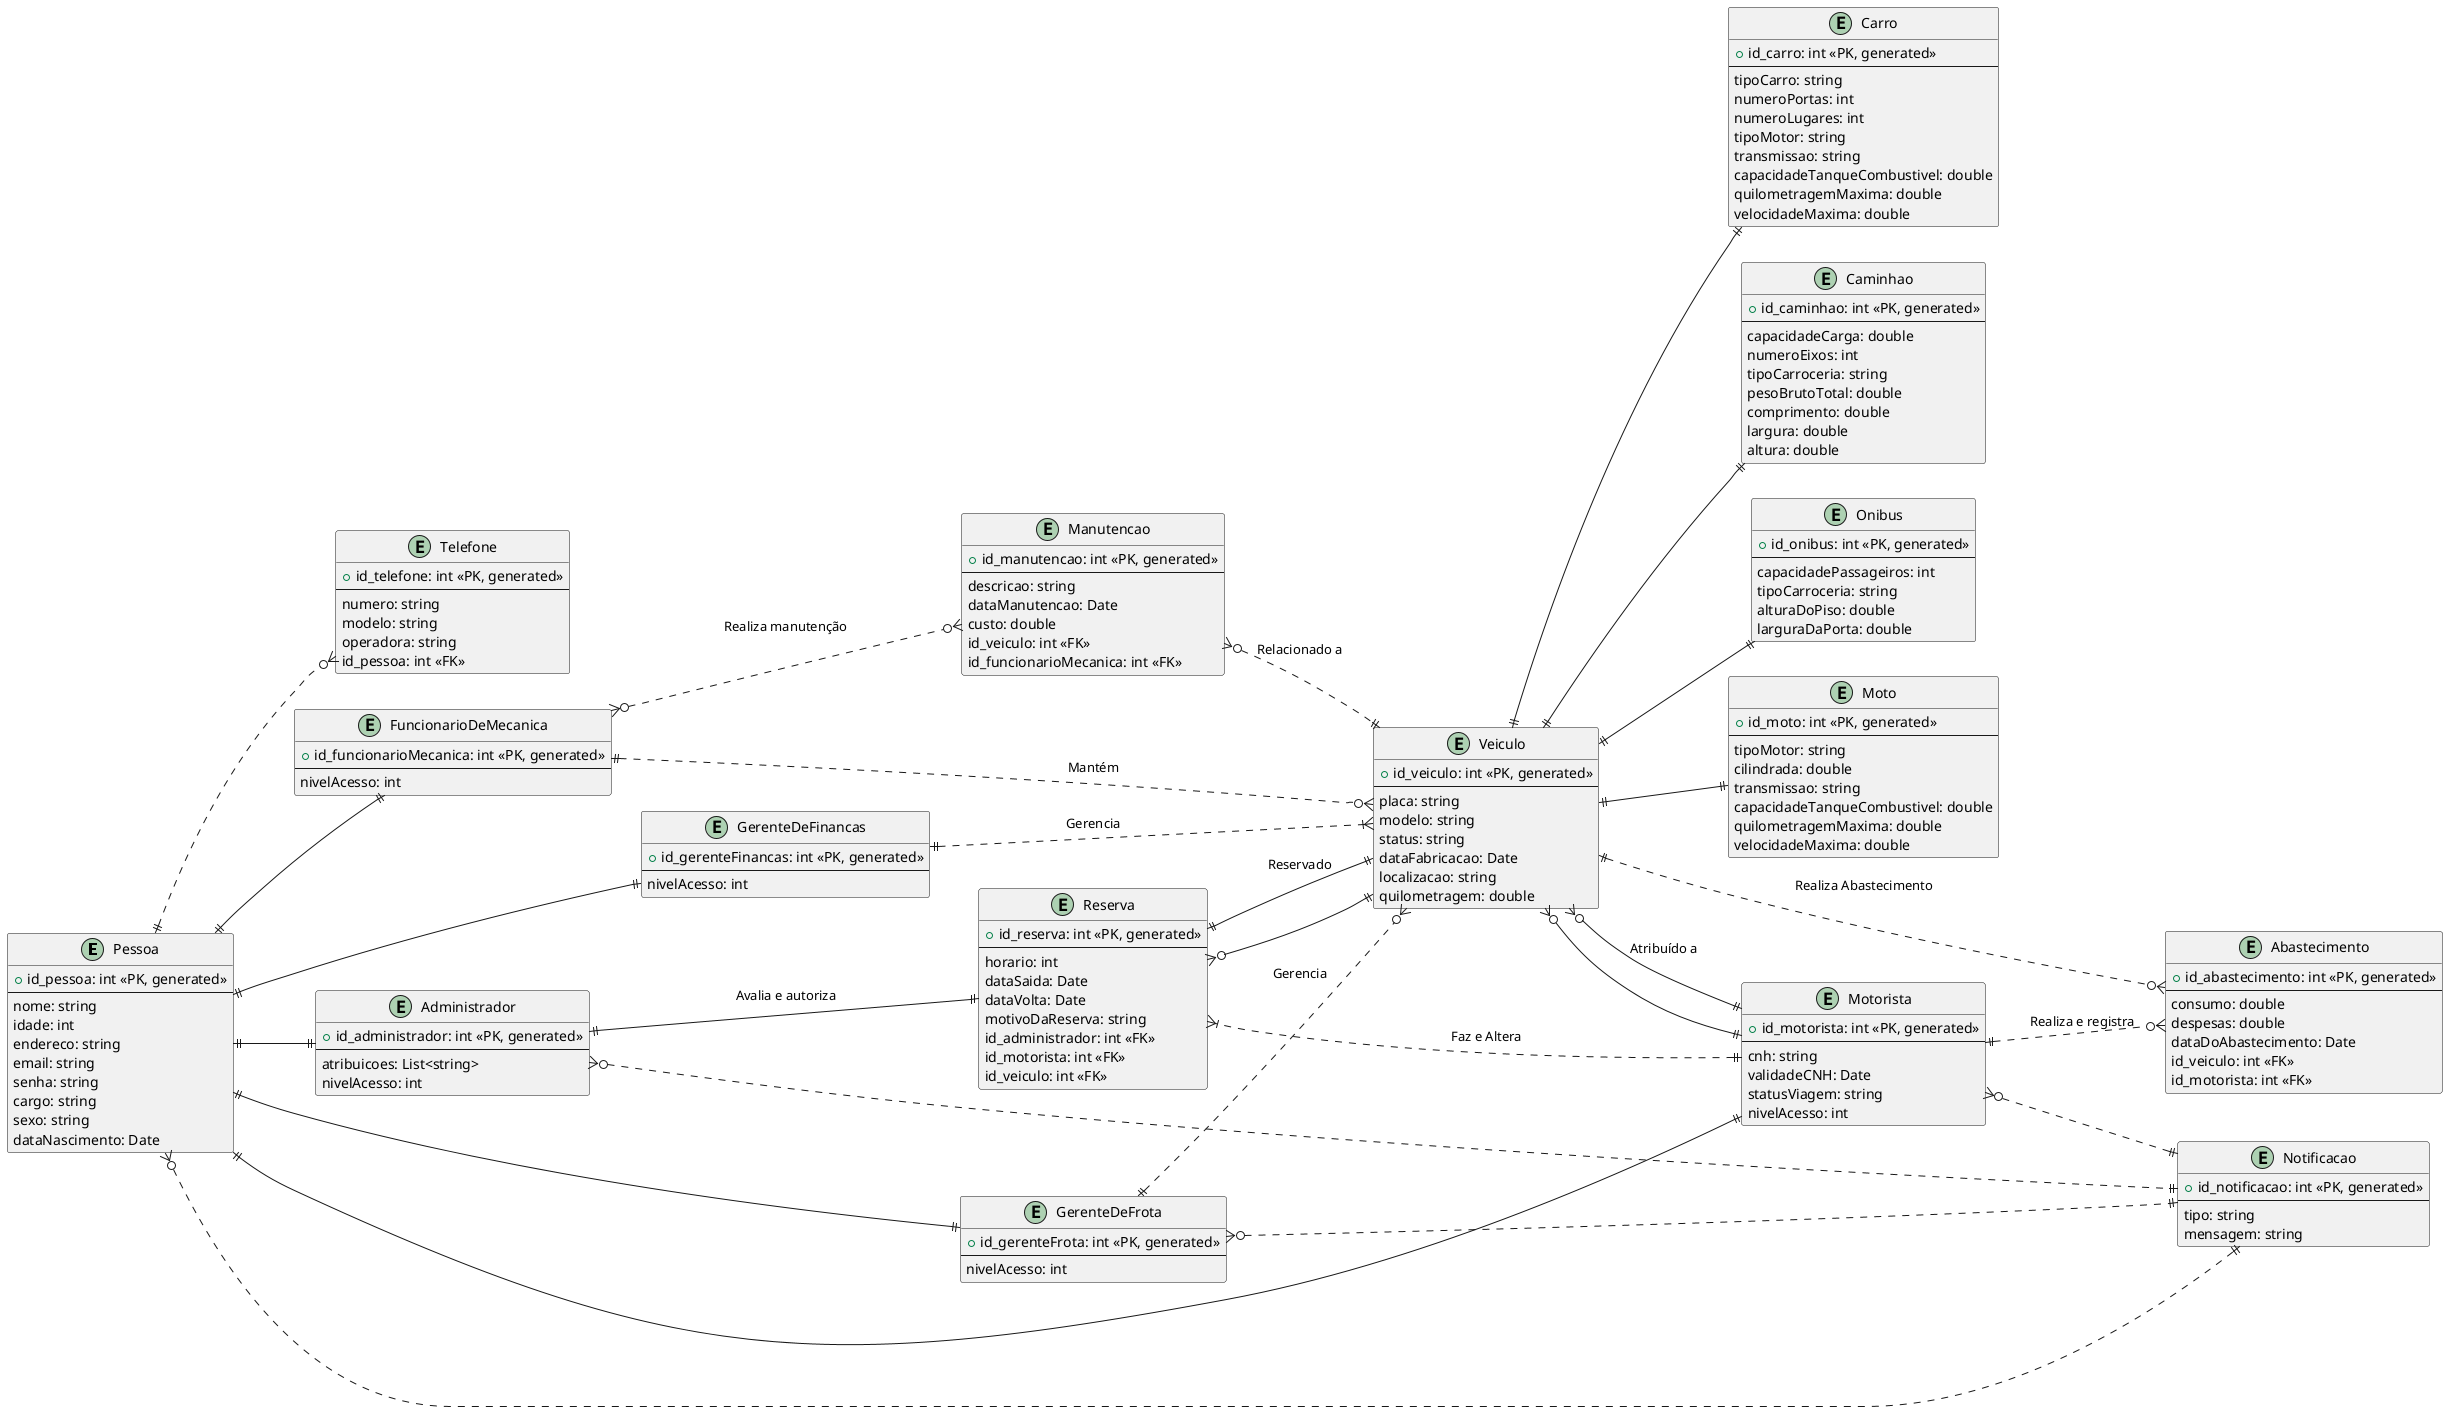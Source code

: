 @startuml DER

left to right direction

' Entidades
ENTITY "Pessoa" {
    + id_pessoa: int <<PK, generated>>
    --
    nome: string
    idade: int
    endereco: string
    email: string
    senha: string
    cargo: string
    sexo: string
    dataNascimento: Date
}

ENTITY "Telefone" {
    + id_telefone: int <<PK, generated>>
    --
    numero: string
    modelo: string
    operadora: string
    id_pessoa: int <<FK>>
}

ENTITY "Administrador" {
    + id_administrador: int <<PK, generated>>
    --
    atribuicoes: List<string>
    nivelAcesso: int
}

ENTITY "Motorista" {
    + id_motorista: int <<PK, generated>>
    --
    cnh: string
    validadeCNH: Date
    statusViagem: string
    nivelAcesso: int
}

ENTITY "GerenteDeFrota" {
    + id_gerenteFrota: int <<PK, generated>>
    --
    nivelAcesso: int
}

ENTITY "GerenteDeFinancas" {
    + id_gerenteFinancas: int <<PK, generated>>
    --
    nivelAcesso: int
}

ENTITY "FuncionarioDeMecanica" {
    + id_funcionarioMecanica: int <<PK, generated>>
    --
    nivelAcesso: int
}

ENTITY "Veiculo" {
    + id_veiculo: int <<PK, generated>>
    --
    placa: string
    modelo: string
    status: string
    dataFabricacao: Date
    localizacao: string
    quilometragem: double
}

ENTITY "Carro" {
    + id_carro: int <<PK, generated>>
    --
    tipoCarro: string
    numeroPortas: int
    numeroLugares: int
    tipoMotor: string
    transmissao: string
    capacidadeTanqueCombustivel: double
    quilometragemMaxima: double
    velocidadeMaxima: double
}

ENTITY "Caminhao" {
    + id_caminhao: int <<PK, generated>>
    --
    capacidadeCarga: double
    numeroEixos: int
    tipoCarroceria: string
    pesoBrutoTotal: double
    comprimento: double
    largura: double
    altura: double
}

ENTITY "Onibus" {
    + id_onibus: int <<PK, generated>>
    --
    capacidadePassageiros: int
    tipoCarroceria: string
    alturaDoPiso: double
    larguraDaPorta: double
}

ENTITY "Moto" {
    + id_moto: int <<PK, generated>>
    --
    tipoMotor: string
    cilindrada: double
    transmissao: string
    capacidadeTanqueCombustivel: double
    quilometragemMaxima: double
    velocidadeMaxima: double
}

ENTITY "Reserva" {
    + id_reserva: int <<PK, generated>>
    --
    horario: int
    dataSaida: Date
    dataVolta: Date
    motivoDaReserva: string
    id_administrador: int <<FK>>
    id_motorista: int <<FK>>
    id_veiculo: int <<FK>>
}

ENTITY "Abastecimento" {
    + id_abastecimento: int <<PK, generated>>
    --
    consumo: double
    despesas: double
    dataDoAbastecimento: Date
    id_veiculo: int <<FK>>
    id_motorista: int <<FK>>
}

ENTITY "Manutencao" {
    + id_manutencao: int <<PK, generated>>
    --
    descricao: string
    dataManutencao: Date
    custo: double
    id_veiculo: int <<FK>>
    id_funcionarioMecanica: int <<FK>>
}

ENTITY "Notificacao" {
    + id_notificacao: int <<PK, generated>>
    --
    tipo: string
    mensagem: string
}

' Relacionamentos
Pessoa ||..o{ Telefone
Pessoa ||--|| Administrador
Pessoa ||--|| GerenteDeFrota
Pessoa ||--|| GerenteDeFinancas
Pessoa ||--|| Motorista
Pessoa ||--|| FuncionarioDeMecanica
Pessoa }o..|| Notificacao

Administrador ||--|| Reserva: "Avalia e autoriza"
Administrador }o..|| Notificacao

GerenteDeFrota ||..o{ Veiculo: "Gerencia"
GerenteDeFrota }o..|| Notificacao
GerenteDeFinancas ||..|{ Veiculo: "Gerencia"

Motorista ||..|{ Reserva: "Faz e Altera"
Motorista ||..o{ Abastecimento: "Realiza e registra"
Motorista }o..|| Notificacao
Motorista ||--o{ Veiculo

FuncionarioDeMecanica ||..o{ Veiculo: "Mantém"
FuncionarioDeMecanica }o..o{ Manutencao: "Realiza manutenção"
Manutencao }o..|| Veiculo: "Relacionado a"

Reserva ||--|| Veiculo: "Reservado"
Veiculo ||--|| Carro
Veiculo ||--|| Caminhao
Veiculo ||--|| Moto
Veiculo ||--|| Onibus
Veiculo ||--o{ Reserva
Veiculo ||..o{ Abastecimento: "Realiza Abastecimento"
Veiculo }o--|| Motorista: "Atribuído a"

@enduml
